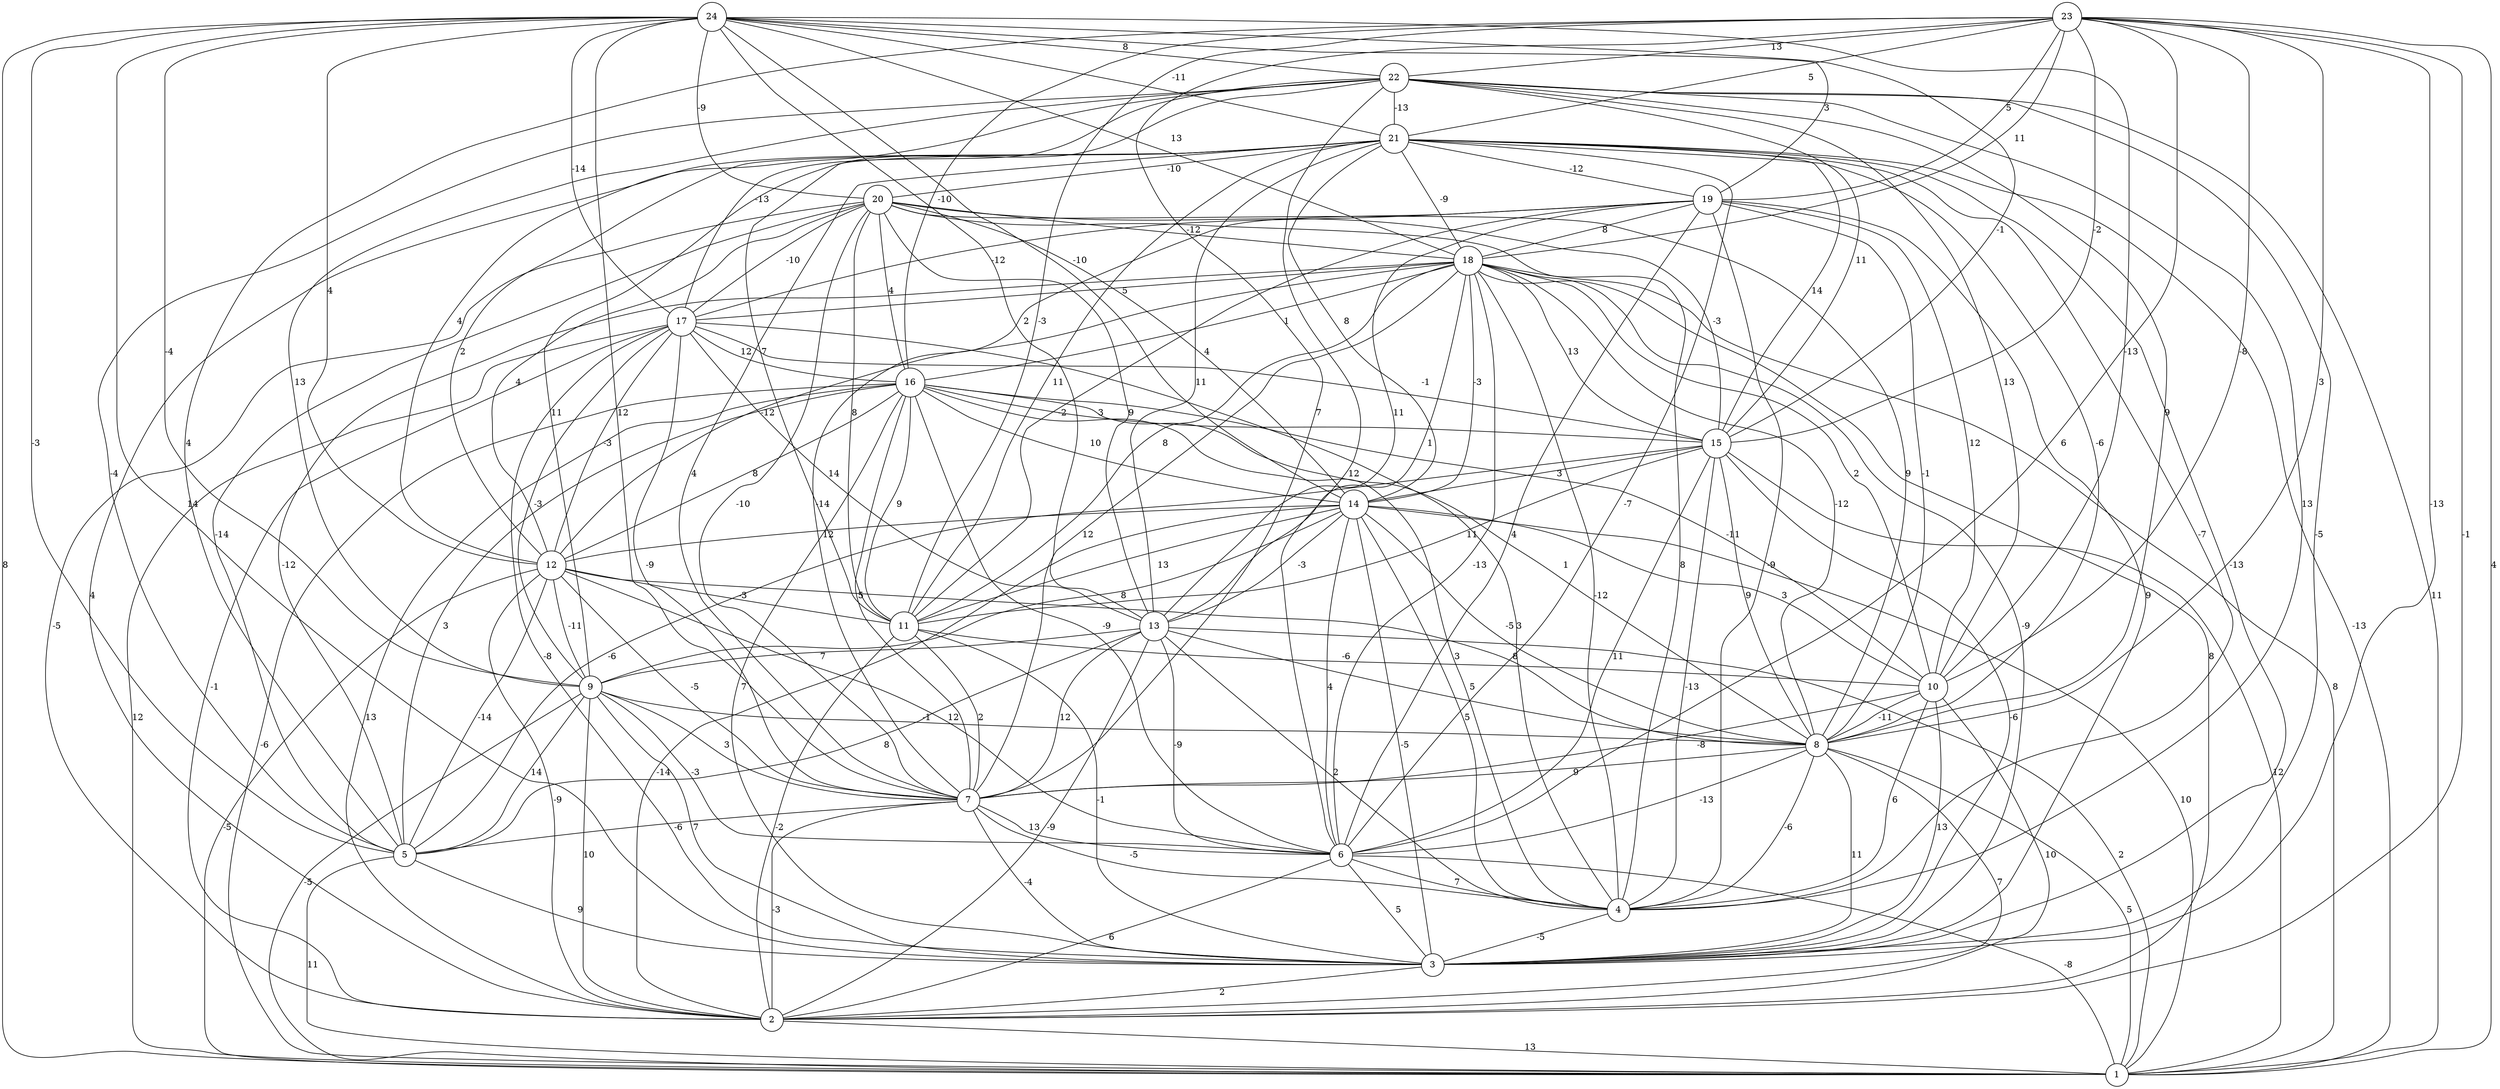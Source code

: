 graph { 
	 fontname="Helvetica,Arial,sans-serif" 
	 node [shape = circle]; 
	 24 -- 1 [label = "8"];
	 24 -- 3 [label = "14"];
	 24 -- 5 [label = "-3"];
	 24 -- 7 [label = "12"];
	 24 -- 9 [label = "-4"];
	 24 -- 10 [label = "-13"];
	 24 -- 12 [label = "4"];
	 24 -- 13 [label = "2"];
	 24 -- 14 [label = "-10"];
	 24 -- 15 [label = "-1"];
	 24 -- 17 [label = "-14"];
	 24 -- 18 [label = "13"];
	 24 -- 19 [label = "3"];
	 24 -- 20 [label = "-9"];
	 24 -- 21 [label = "-11"];
	 24 -- 22 [label = "8"];
	 23 -- 1 [label = "4"];
	 23 -- 2 [label = "-1"];
	 23 -- 3 [label = "-13"];
	 23 -- 5 [label = "4"];
	 23 -- 6 [label = "6"];
	 23 -- 7 [label = "7"];
	 23 -- 8 [label = "3"];
	 23 -- 10 [label = "-8"];
	 23 -- 11 [label = "-3"];
	 23 -- 15 [label = "-2"];
	 23 -- 16 [label = "-10"];
	 23 -- 18 [label = "11"];
	 23 -- 19 [label = "5"];
	 23 -- 21 [label = "5"];
	 23 -- 22 [label = "13"];
	 22 -- 1 [label = "11"];
	 22 -- 3 [label = "-5"];
	 22 -- 4 [label = "13"];
	 22 -- 5 [label = "-4"];
	 22 -- 6 [label = "12"];
	 22 -- 8 [label = "9"];
	 22 -- 9 [label = "13"];
	 22 -- 10 [label = "13"];
	 22 -- 11 [label = "7"];
	 22 -- 12 [label = "4"];
	 22 -- 15 [label = "11"];
	 22 -- 17 [label = "-13"];
	 22 -- 21 [label = "-13"];
	 21 -- 1 [label = "-13"];
	 21 -- 2 [label = "4"];
	 21 -- 3 [label = "-13"];
	 21 -- 4 [label = "-7"];
	 21 -- 6 [label = "-7"];
	 21 -- 7 [label = "4"];
	 21 -- 8 [label = "-6"];
	 21 -- 9 [label = "11"];
	 21 -- 11 [label = "11"];
	 21 -- 12 [label = "2"];
	 21 -- 13 [label = "11"];
	 21 -- 14 [label = "8"];
	 21 -- 15 [label = "14"];
	 21 -- 18 [label = "-9"];
	 21 -- 19 [label = "-12"];
	 21 -- 20 [label = "-10"];
	 20 -- 2 [label = "-5"];
	 20 -- 4 [label = "8"];
	 20 -- 5 [label = "-14"];
	 20 -- 7 [label = "-10"];
	 20 -- 8 [label = "9"];
	 20 -- 11 [label = "8"];
	 20 -- 12 [label = "4"];
	 20 -- 13 [label = "9"];
	 20 -- 14 [label = "4"];
	 20 -- 15 [label = "-3"];
	 20 -- 16 [label = "4"];
	 20 -- 17 [label = "-10"];
	 20 -- 18 [label = "-12"];
	 19 -- 3 [label = "9"];
	 19 -- 4 [label = "-9"];
	 19 -- 6 [label = "4"];
	 19 -- 7 [label = "-14"];
	 19 -- 8 [label = "-1"];
	 19 -- 10 [label = "12"];
	 19 -- 11 [label = "-2"];
	 19 -- 13 [label = "11"];
	 19 -- 17 [label = "-12"];
	 19 -- 18 [label = "8"];
	 18 -- 1 [label = "8"];
	 18 -- 2 [label = "8"];
	 18 -- 3 [label = "-9"];
	 18 -- 4 [label = "-12"];
	 18 -- 5 [label = "-12"];
	 18 -- 6 [label = "-13"];
	 18 -- 7 [label = "12"];
	 18 -- 8 [label = "-12"];
	 18 -- 10 [label = "2"];
	 18 -- 11 [label = "8"];
	 18 -- 12 [label = "-12"];
	 18 -- 13 [label = "1"];
	 18 -- 14 [label = "-3"];
	 18 -- 15 [label = "13"];
	 18 -- 16 [label = "1"];
	 18 -- 17 [label = "5"];
	 17 -- 1 [label = "12"];
	 17 -- 2 [label = "-1"];
	 17 -- 3 [label = "-8"];
	 17 -- 4 [label = "3"];
	 17 -- 7 [label = "-9"];
	 17 -- 9 [label = "-3"];
	 17 -- 12 [label = "-3"];
	 17 -- 13 [label = "14"];
	 17 -- 15 [label = "-1"];
	 17 -- 16 [label = "12"];
	 16 -- 1 [label = "-6"];
	 16 -- 2 [label = "13"];
	 16 -- 3 [label = "7"];
	 16 -- 4 [label = "3"];
	 16 -- 5 [label = "3"];
	 16 -- 6 [label = "-9"];
	 16 -- 7 [label = "5"];
	 16 -- 8 [label = "1"];
	 16 -- 10 [label = "-11"];
	 16 -- 11 [label = "9"];
	 16 -- 12 [label = "8"];
	 16 -- 14 [label = "10"];
	 16 -- 15 [label = "3"];
	 15 -- 1 [label = "12"];
	 15 -- 3 [label = "-6"];
	 15 -- 4 [label = "-13"];
	 15 -- 5 [label = "-6"];
	 15 -- 6 [label = "11"];
	 15 -- 8 [label = "9"];
	 15 -- 11 [label = "11"];
	 15 -- 14 [label = "3"];
	 14 -- 1 [label = "10"];
	 14 -- 2 [label = "-14"];
	 14 -- 3 [label = "-5"];
	 14 -- 4 [label = "5"];
	 14 -- 6 [label = "4"];
	 14 -- 8 [label = "-5"];
	 14 -- 9 [label = "8"];
	 14 -- 10 [label = "3"];
	 14 -- 11 [label = "13"];
	 14 -- 12 [label = "12"];
	 14 -- 13 [label = "-3"];
	 13 -- 1 [label = "2"];
	 13 -- 2 [label = "-9"];
	 13 -- 4 [label = "2"];
	 13 -- 5 [label = "8"];
	 13 -- 6 [label = "-9"];
	 13 -- 7 [label = "12"];
	 13 -- 8 [label = "5"];
	 13 -- 9 [label = "7"];
	 12 -- 1 [label = "-5"];
	 12 -- 2 [label = "-9"];
	 12 -- 5 [label = "-14"];
	 12 -- 6 [label = "12"];
	 12 -- 7 [label = "-5"];
	 12 -- 8 [label = "8"];
	 12 -- 9 [label = "-11"];
	 12 -- 11 [label = "-3"];
	 11 -- 2 [label = "-2"];
	 11 -- 3 [label = "-1"];
	 11 -- 7 [label = "2"];
	 11 -- 10 [label = "-6"];
	 10 -- 2 [label = "10"];
	 10 -- 3 [label = "13"];
	 10 -- 4 [label = "6"];
	 10 -- 7 [label = "-8"];
	 10 -- 8 [label = "-11"];
	 9 -- 1 [label = "-5"];
	 9 -- 2 [label = "10"];
	 9 -- 3 [label = "7"];
	 9 -- 5 [label = "14"];
	 9 -- 6 [label = "-3"];
	 9 -- 7 [label = "3"];
	 9 -- 8 [label = "-1"];
	 8 -- 1 [label = "5"];
	 8 -- 2 [label = "7"];
	 8 -- 3 [label = "11"];
	 8 -- 4 [label = "-6"];
	 8 -- 6 [label = "-13"];
	 8 -- 7 [label = "9"];
	 7 -- 2 [label = "-3"];
	 7 -- 3 [label = "-4"];
	 7 -- 4 [label = "-5"];
	 7 -- 5 [label = "-6"];
	 7 -- 6 [label = "13"];
	 6 -- 1 [label = "-8"];
	 6 -- 2 [label = "6"];
	 6 -- 3 [label = "5"];
	 6 -- 4 [label = "7"];
	 5 -- 1 [label = "11"];
	 5 -- 3 [label = "9"];
	 4 -- 3 [label = "-5"];
	 3 -- 2 [label = "2"];
	 2 -- 1 [label = "13"];
	 1;
	 2;
	 3;
	 4;
	 5;
	 6;
	 7;
	 8;
	 9;
	 10;
	 11;
	 12;
	 13;
	 14;
	 15;
	 16;
	 17;
	 18;
	 19;
	 20;
	 21;
	 22;
	 23;
	 24;
}
